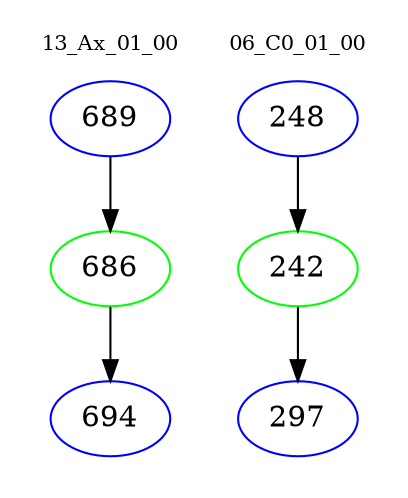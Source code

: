 digraph{
subgraph cluster_0 {
color = white
label = "13_Ax_01_00";
fontsize=10;
T0_689 [label="689", color="blue"]
T0_689 -> T0_686 [color="black"]
T0_686 [label="686", color="green"]
T0_686 -> T0_694 [color="black"]
T0_694 [label="694", color="blue"]
}
subgraph cluster_1 {
color = white
label = "06_C0_01_00";
fontsize=10;
T1_248 [label="248", color="blue"]
T1_248 -> T1_242 [color="black"]
T1_242 [label="242", color="green"]
T1_242 -> T1_297 [color="black"]
T1_297 [label="297", color="blue"]
}
}
